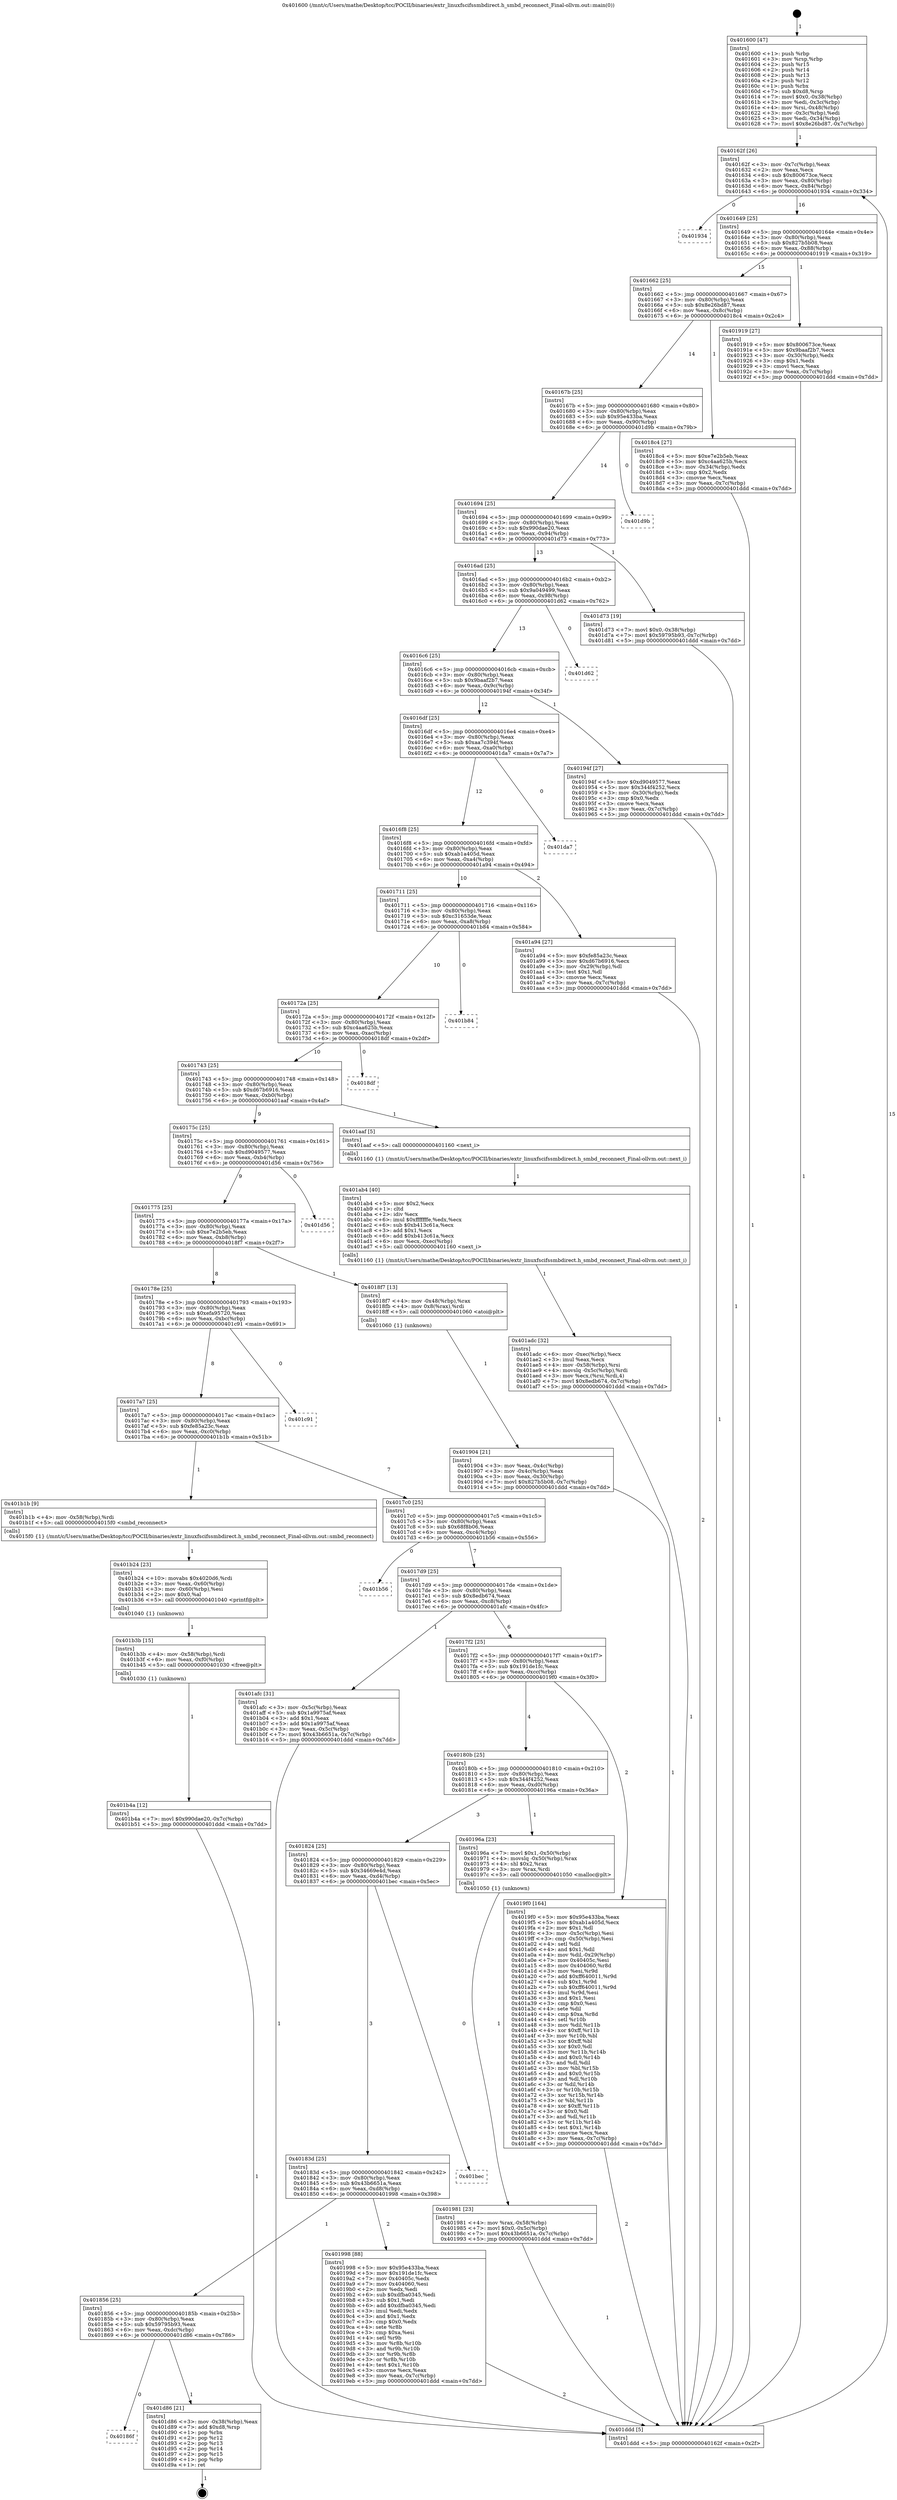 digraph "0x401600" {
  label = "0x401600 (/mnt/c/Users/mathe/Desktop/tcc/POCII/binaries/extr_linuxfscifssmbdirect.h_smbd_reconnect_Final-ollvm.out::main(0))"
  labelloc = "t"
  node[shape=record]

  Entry [label="",width=0.3,height=0.3,shape=circle,fillcolor=black,style=filled]
  "0x40162f" [label="{
     0x40162f [26]\l
     | [instrs]\l
     &nbsp;&nbsp;0x40162f \<+3\>: mov -0x7c(%rbp),%eax\l
     &nbsp;&nbsp;0x401632 \<+2\>: mov %eax,%ecx\l
     &nbsp;&nbsp;0x401634 \<+6\>: sub $0x800673ce,%ecx\l
     &nbsp;&nbsp;0x40163a \<+3\>: mov %eax,-0x80(%rbp)\l
     &nbsp;&nbsp;0x40163d \<+6\>: mov %ecx,-0x84(%rbp)\l
     &nbsp;&nbsp;0x401643 \<+6\>: je 0000000000401934 \<main+0x334\>\l
  }"]
  "0x401934" [label="{
     0x401934\l
  }", style=dashed]
  "0x401649" [label="{
     0x401649 [25]\l
     | [instrs]\l
     &nbsp;&nbsp;0x401649 \<+5\>: jmp 000000000040164e \<main+0x4e\>\l
     &nbsp;&nbsp;0x40164e \<+3\>: mov -0x80(%rbp),%eax\l
     &nbsp;&nbsp;0x401651 \<+5\>: sub $0x827b5b08,%eax\l
     &nbsp;&nbsp;0x401656 \<+6\>: mov %eax,-0x88(%rbp)\l
     &nbsp;&nbsp;0x40165c \<+6\>: je 0000000000401919 \<main+0x319\>\l
  }"]
  Exit [label="",width=0.3,height=0.3,shape=circle,fillcolor=black,style=filled,peripheries=2]
  "0x401919" [label="{
     0x401919 [27]\l
     | [instrs]\l
     &nbsp;&nbsp;0x401919 \<+5\>: mov $0x800673ce,%eax\l
     &nbsp;&nbsp;0x40191e \<+5\>: mov $0x9baaf2b7,%ecx\l
     &nbsp;&nbsp;0x401923 \<+3\>: mov -0x30(%rbp),%edx\l
     &nbsp;&nbsp;0x401926 \<+3\>: cmp $0x1,%edx\l
     &nbsp;&nbsp;0x401929 \<+3\>: cmovl %ecx,%eax\l
     &nbsp;&nbsp;0x40192c \<+3\>: mov %eax,-0x7c(%rbp)\l
     &nbsp;&nbsp;0x40192f \<+5\>: jmp 0000000000401ddd \<main+0x7dd\>\l
  }"]
  "0x401662" [label="{
     0x401662 [25]\l
     | [instrs]\l
     &nbsp;&nbsp;0x401662 \<+5\>: jmp 0000000000401667 \<main+0x67\>\l
     &nbsp;&nbsp;0x401667 \<+3\>: mov -0x80(%rbp),%eax\l
     &nbsp;&nbsp;0x40166a \<+5\>: sub $0x8e26bd87,%eax\l
     &nbsp;&nbsp;0x40166f \<+6\>: mov %eax,-0x8c(%rbp)\l
     &nbsp;&nbsp;0x401675 \<+6\>: je 00000000004018c4 \<main+0x2c4\>\l
  }"]
  "0x40186f" [label="{
     0x40186f\l
  }", style=dashed]
  "0x4018c4" [label="{
     0x4018c4 [27]\l
     | [instrs]\l
     &nbsp;&nbsp;0x4018c4 \<+5\>: mov $0xe7e2b5eb,%eax\l
     &nbsp;&nbsp;0x4018c9 \<+5\>: mov $0xc4aa625b,%ecx\l
     &nbsp;&nbsp;0x4018ce \<+3\>: mov -0x34(%rbp),%edx\l
     &nbsp;&nbsp;0x4018d1 \<+3\>: cmp $0x2,%edx\l
     &nbsp;&nbsp;0x4018d4 \<+3\>: cmovne %ecx,%eax\l
     &nbsp;&nbsp;0x4018d7 \<+3\>: mov %eax,-0x7c(%rbp)\l
     &nbsp;&nbsp;0x4018da \<+5\>: jmp 0000000000401ddd \<main+0x7dd\>\l
  }"]
  "0x40167b" [label="{
     0x40167b [25]\l
     | [instrs]\l
     &nbsp;&nbsp;0x40167b \<+5\>: jmp 0000000000401680 \<main+0x80\>\l
     &nbsp;&nbsp;0x401680 \<+3\>: mov -0x80(%rbp),%eax\l
     &nbsp;&nbsp;0x401683 \<+5\>: sub $0x95e433ba,%eax\l
     &nbsp;&nbsp;0x401688 \<+6\>: mov %eax,-0x90(%rbp)\l
     &nbsp;&nbsp;0x40168e \<+6\>: je 0000000000401d9b \<main+0x79b\>\l
  }"]
  "0x401ddd" [label="{
     0x401ddd [5]\l
     | [instrs]\l
     &nbsp;&nbsp;0x401ddd \<+5\>: jmp 000000000040162f \<main+0x2f\>\l
  }"]
  "0x401600" [label="{
     0x401600 [47]\l
     | [instrs]\l
     &nbsp;&nbsp;0x401600 \<+1\>: push %rbp\l
     &nbsp;&nbsp;0x401601 \<+3\>: mov %rsp,%rbp\l
     &nbsp;&nbsp;0x401604 \<+2\>: push %r15\l
     &nbsp;&nbsp;0x401606 \<+2\>: push %r14\l
     &nbsp;&nbsp;0x401608 \<+2\>: push %r13\l
     &nbsp;&nbsp;0x40160a \<+2\>: push %r12\l
     &nbsp;&nbsp;0x40160c \<+1\>: push %rbx\l
     &nbsp;&nbsp;0x40160d \<+7\>: sub $0xd8,%rsp\l
     &nbsp;&nbsp;0x401614 \<+7\>: movl $0x0,-0x38(%rbp)\l
     &nbsp;&nbsp;0x40161b \<+3\>: mov %edi,-0x3c(%rbp)\l
     &nbsp;&nbsp;0x40161e \<+4\>: mov %rsi,-0x48(%rbp)\l
     &nbsp;&nbsp;0x401622 \<+3\>: mov -0x3c(%rbp),%edi\l
     &nbsp;&nbsp;0x401625 \<+3\>: mov %edi,-0x34(%rbp)\l
     &nbsp;&nbsp;0x401628 \<+7\>: movl $0x8e26bd87,-0x7c(%rbp)\l
  }"]
  "0x401d86" [label="{
     0x401d86 [21]\l
     | [instrs]\l
     &nbsp;&nbsp;0x401d86 \<+3\>: mov -0x38(%rbp),%eax\l
     &nbsp;&nbsp;0x401d89 \<+7\>: add $0xd8,%rsp\l
     &nbsp;&nbsp;0x401d90 \<+1\>: pop %rbx\l
     &nbsp;&nbsp;0x401d91 \<+2\>: pop %r12\l
     &nbsp;&nbsp;0x401d93 \<+2\>: pop %r13\l
     &nbsp;&nbsp;0x401d95 \<+2\>: pop %r14\l
     &nbsp;&nbsp;0x401d97 \<+2\>: pop %r15\l
     &nbsp;&nbsp;0x401d99 \<+1\>: pop %rbp\l
     &nbsp;&nbsp;0x401d9a \<+1\>: ret\l
  }"]
  "0x401d9b" [label="{
     0x401d9b\l
  }", style=dashed]
  "0x401694" [label="{
     0x401694 [25]\l
     | [instrs]\l
     &nbsp;&nbsp;0x401694 \<+5\>: jmp 0000000000401699 \<main+0x99\>\l
     &nbsp;&nbsp;0x401699 \<+3\>: mov -0x80(%rbp),%eax\l
     &nbsp;&nbsp;0x40169c \<+5\>: sub $0x990dae20,%eax\l
     &nbsp;&nbsp;0x4016a1 \<+6\>: mov %eax,-0x94(%rbp)\l
     &nbsp;&nbsp;0x4016a7 \<+6\>: je 0000000000401d73 \<main+0x773\>\l
  }"]
  "0x401b4a" [label="{
     0x401b4a [12]\l
     | [instrs]\l
     &nbsp;&nbsp;0x401b4a \<+7\>: movl $0x990dae20,-0x7c(%rbp)\l
     &nbsp;&nbsp;0x401b51 \<+5\>: jmp 0000000000401ddd \<main+0x7dd\>\l
  }"]
  "0x401d73" [label="{
     0x401d73 [19]\l
     | [instrs]\l
     &nbsp;&nbsp;0x401d73 \<+7\>: movl $0x0,-0x38(%rbp)\l
     &nbsp;&nbsp;0x401d7a \<+7\>: movl $0x59795b93,-0x7c(%rbp)\l
     &nbsp;&nbsp;0x401d81 \<+5\>: jmp 0000000000401ddd \<main+0x7dd\>\l
  }"]
  "0x4016ad" [label="{
     0x4016ad [25]\l
     | [instrs]\l
     &nbsp;&nbsp;0x4016ad \<+5\>: jmp 00000000004016b2 \<main+0xb2\>\l
     &nbsp;&nbsp;0x4016b2 \<+3\>: mov -0x80(%rbp),%eax\l
     &nbsp;&nbsp;0x4016b5 \<+5\>: sub $0x9a049499,%eax\l
     &nbsp;&nbsp;0x4016ba \<+6\>: mov %eax,-0x98(%rbp)\l
     &nbsp;&nbsp;0x4016c0 \<+6\>: je 0000000000401d62 \<main+0x762\>\l
  }"]
  "0x401b3b" [label="{
     0x401b3b [15]\l
     | [instrs]\l
     &nbsp;&nbsp;0x401b3b \<+4\>: mov -0x58(%rbp),%rdi\l
     &nbsp;&nbsp;0x401b3f \<+6\>: mov %eax,-0xf0(%rbp)\l
     &nbsp;&nbsp;0x401b45 \<+5\>: call 0000000000401030 \<free@plt\>\l
     | [calls]\l
     &nbsp;&nbsp;0x401030 \{1\} (unknown)\l
  }"]
  "0x401d62" [label="{
     0x401d62\l
  }", style=dashed]
  "0x4016c6" [label="{
     0x4016c6 [25]\l
     | [instrs]\l
     &nbsp;&nbsp;0x4016c6 \<+5\>: jmp 00000000004016cb \<main+0xcb\>\l
     &nbsp;&nbsp;0x4016cb \<+3\>: mov -0x80(%rbp),%eax\l
     &nbsp;&nbsp;0x4016ce \<+5\>: sub $0x9baaf2b7,%eax\l
     &nbsp;&nbsp;0x4016d3 \<+6\>: mov %eax,-0x9c(%rbp)\l
     &nbsp;&nbsp;0x4016d9 \<+6\>: je 000000000040194f \<main+0x34f\>\l
  }"]
  "0x401b24" [label="{
     0x401b24 [23]\l
     | [instrs]\l
     &nbsp;&nbsp;0x401b24 \<+10\>: movabs $0x4020d6,%rdi\l
     &nbsp;&nbsp;0x401b2e \<+3\>: mov %eax,-0x60(%rbp)\l
     &nbsp;&nbsp;0x401b31 \<+3\>: mov -0x60(%rbp),%esi\l
     &nbsp;&nbsp;0x401b34 \<+2\>: mov $0x0,%al\l
     &nbsp;&nbsp;0x401b36 \<+5\>: call 0000000000401040 \<printf@plt\>\l
     | [calls]\l
     &nbsp;&nbsp;0x401040 \{1\} (unknown)\l
  }"]
  "0x40194f" [label="{
     0x40194f [27]\l
     | [instrs]\l
     &nbsp;&nbsp;0x40194f \<+5\>: mov $0xd9049577,%eax\l
     &nbsp;&nbsp;0x401954 \<+5\>: mov $0x344f4252,%ecx\l
     &nbsp;&nbsp;0x401959 \<+3\>: mov -0x30(%rbp),%edx\l
     &nbsp;&nbsp;0x40195c \<+3\>: cmp $0x0,%edx\l
     &nbsp;&nbsp;0x40195f \<+3\>: cmove %ecx,%eax\l
     &nbsp;&nbsp;0x401962 \<+3\>: mov %eax,-0x7c(%rbp)\l
     &nbsp;&nbsp;0x401965 \<+5\>: jmp 0000000000401ddd \<main+0x7dd\>\l
  }"]
  "0x4016df" [label="{
     0x4016df [25]\l
     | [instrs]\l
     &nbsp;&nbsp;0x4016df \<+5\>: jmp 00000000004016e4 \<main+0xe4\>\l
     &nbsp;&nbsp;0x4016e4 \<+3\>: mov -0x80(%rbp),%eax\l
     &nbsp;&nbsp;0x4016e7 \<+5\>: sub $0xaa7c394f,%eax\l
     &nbsp;&nbsp;0x4016ec \<+6\>: mov %eax,-0xa0(%rbp)\l
     &nbsp;&nbsp;0x4016f2 \<+6\>: je 0000000000401da7 \<main+0x7a7\>\l
  }"]
  "0x401adc" [label="{
     0x401adc [32]\l
     | [instrs]\l
     &nbsp;&nbsp;0x401adc \<+6\>: mov -0xec(%rbp),%ecx\l
     &nbsp;&nbsp;0x401ae2 \<+3\>: imul %eax,%ecx\l
     &nbsp;&nbsp;0x401ae5 \<+4\>: mov -0x58(%rbp),%rsi\l
     &nbsp;&nbsp;0x401ae9 \<+4\>: movslq -0x5c(%rbp),%rdi\l
     &nbsp;&nbsp;0x401aed \<+3\>: mov %ecx,(%rsi,%rdi,4)\l
     &nbsp;&nbsp;0x401af0 \<+7\>: movl $0x8edb674,-0x7c(%rbp)\l
     &nbsp;&nbsp;0x401af7 \<+5\>: jmp 0000000000401ddd \<main+0x7dd\>\l
  }"]
  "0x401da7" [label="{
     0x401da7\l
  }", style=dashed]
  "0x4016f8" [label="{
     0x4016f8 [25]\l
     | [instrs]\l
     &nbsp;&nbsp;0x4016f8 \<+5\>: jmp 00000000004016fd \<main+0xfd\>\l
     &nbsp;&nbsp;0x4016fd \<+3\>: mov -0x80(%rbp),%eax\l
     &nbsp;&nbsp;0x401700 \<+5\>: sub $0xab1a405d,%eax\l
     &nbsp;&nbsp;0x401705 \<+6\>: mov %eax,-0xa4(%rbp)\l
     &nbsp;&nbsp;0x40170b \<+6\>: je 0000000000401a94 \<main+0x494\>\l
  }"]
  "0x401ab4" [label="{
     0x401ab4 [40]\l
     | [instrs]\l
     &nbsp;&nbsp;0x401ab4 \<+5\>: mov $0x2,%ecx\l
     &nbsp;&nbsp;0x401ab9 \<+1\>: cltd\l
     &nbsp;&nbsp;0x401aba \<+2\>: idiv %ecx\l
     &nbsp;&nbsp;0x401abc \<+6\>: imul $0xfffffffe,%edx,%ecx\l
     &nbsp;&nbsp;0x401ac2 \<+6\>: sub $0xb413c61a,%ecx\l
     &nbsp;&nbsp;0x401ac8 \<+3\>: add $0x1,%ecx\l
     &nbsp;&nbsp;0x401acb \<+6\>: add $0xb413c61a,%ecx\l
     &nbsp;&nbsp;0x401ad1 \<+6\>: mov %ecx,-0xec(%rbp)\l
     &nbsp;&nbsp;0x401ad7 \<+5\>: call 0000000000401160 \<next_i\>\l
     | [calls]\l
     &nbsp;&nbsp;0x401160 \{1\} (/mnt/c/Users/mathe/Desktop/tcc/POCII/binaries/extr_linuxfscifssmbdirect.h_smbd_reconnect_Final-ollvm.out::next_i)\l
  }"]
  "0x401a94" [label="{
     0x401a94 [27]\l
     | [instrs]\l
     &nbsp;&nbsp;0x401a94 \<+5\>: mov $0xfe85a23c,%eax\l
     &nbsp;&nbsp;0x401a99 \<+5\>: mov $0xd67b6916,%ecx\l
     &nbsp;&nbsp;0x401a9e \<+3\>: mov -0x29(%rbp),%dl\l
     &nbsp;&nbsp;0x401aa1 \<+3\>: test $0x1,%dl\l
     &nbsp;&nbsp;0x401aa4 \<+3\>: cmovne %ecx,%eax\l
     &nbsp;&nbsp;0x401aa7 \<+3\>: mov %eax,-0x7c(%rbp)\l
     &nbsp;&nbsp;0x401aaa \<+5\>: jmp 0000000000401ddd \<main+0x7dd\>\l
  }"]
  "0x401711" [label="{
     0x401711 [25]\l
     | [instrs]\l
     &nbsp;&nbsp;0x401711 \<+5\>: jmp 0000000000401716 \<main+0x116\>\l
     &nbsp;&nbsp;0x401716 \<+3\>: mov -0x80(%rbp),%eax\l
     &nbsp;&nbsp;0x401719 \<+5\>: sub $0xc31653de,%eax\l
     &nbsp;&nbsp;0x40171e \<+6\>: mov %eax,-0xa8(%rbp)\l
     &nbsp;&nbsp;0x401724 \<+6\>: je 0000000000401b84 \<main+0x584\>\l
  }"]
  "0x401856" [label="{
     0x401856 [25]\l
     | [instrs]\l
     &nbsp;&nbsp;0x401856 \<+5\>: jmp 000000000040185b \<main+0x25b\>\l
     &nbsp;&nbsp;0x40185b \<+3\>: mov -0x80(%rbp),%eax\l
     &nbsp;&nbsp;0x40185e \<+5\>: sub $0x59795b93,%eax\l
     &nbsp;&nbsp;0x401863 \<+6\>: mov %eax,-0xdc(%rbp)\l
     &nbsp;&nbsp;0x401869 \<+6\>: je 0000000000401d86 \<main+0x786\>\l
  }"]
  "0x401b84" [label="{
     0x401b84\l
  }", style=dashed]
  "0x40172a" [label="{
     0x40172a [25]\l
     | [instrs]\l
     &nbsp;&nbsp;0x40172a \<+5\>: jmp 000000000040172f \<main+0x12f\>\l
     &nbsp;&nbsp;0x40172f \<+3\>: mov -0x80(%rbp),%eax\l
     &nbsp;&nbsp;0x401732 \<+5\>: sub $0xc4aa625b,%eax\l
     &nbsp;&nbsp;0x401737 \<+6\>: mov %eax,-0xac(%rbp)\l
     &nbsp;&nbsp;0x40173d \<+6\>: je 00000000004018df \<main+0x2df\>\l
  }"]
  "0x401998" [label="{
     0x401998 [88]\l
     | [instrs]\l
     &nbsp;&nbsp;0x401998 \<+5\>: mov $0x95e433ba,%eax\l
     &nbsp;&nbsp;0x40199d \<+5\>: mov $0x191de1fc,%ecx\l
     &nbsp;&nbsp;0x4019a2 \<+7\>: mov 0x40405c,%edx\l
     &nbsp;&nbsp;0x4019a9 \<+7\>: mov 0x404060,%esi\l
     &nbsp;&nbsp;0x4019b0 \<+2\>: mov %edx,%edi\l
     &nbsp;&nbsp;0x4019b2 \<+6\>: sub $0xdfba0345,%edi\l
     &nbsp;&nbsp;0x4019b8 \<+3\>: sub $0x1,%edi\l
     &nbsp;&nbsp;0x4019bb \<+6\>: add $0xdfba0345,%edi\l
     &nbsp;&nbsp;0x4019c1 \<+3\>: imul %edi,%edx\l
     &nbsp;&nbsp;0x4019c4 \<+3\>: and $0x1,%edx\l
     &nbsp;&nbsp;0x4019c7 \<+3\>: cmp $0x0,%edx\l
     &nbsp;&nbsp;0x4019ca \<+4\>: sete %r8b\l
     &nbsp;&nbsp;0x4019ce \<+3\>: cmp $0xa,%esi\l
     &nbsp;&nbsp;0x4019d1 \<+4\>: setl %r9b\l
     &nbsp;&nbsp;0x4019d5 \<+3\>: mov %r8b,%r10b\l
     &nbsp;&nbsp;0x4019d8 \<+3\>: and %r9b,%r10b\l
     &nbsp;&nbsp;0x4019db \<+3\>: xor %r9b,%r8b\l
     &nbsp;&nbsp;0x4019de \<+3\>: or %r8b,%r10b\l
     &nbsp;&nbsp;0x4019e1 \<+4\>: test $0x1,%r10b\l
     &nbsp;&nbsp;0x4019e5 \<+3\>: cmovne %ecx,%eax\l
     &nbsp;&nbsp;0x4019e8 \<+3\>: mov %eax,-0x7c(%rbp)\l
     &nbsp;&nbsp;0x4019eb \<+5\>: jmp 0000000000401ddd \<main+0x7dd\>\l
  }"]
  "0x4018df" [label="{
     0x4018df\l
  }", style=dashed]
  "0x401743" [label="{
     0x401743 [25]\l
     | [instrs]\l
     &nbsp;&nbsp;0x401743 \<+5\>: jmp 0000000000401748 \<main+0x148\>\l
     &nbsp;&nbsp;0x401748 \<+3\>: mov -0x80(%rbp),%eax\l
     &nbsp;&nbsp;0x40174b \<+5\>: sub $0xd67b6916,%eax\l
     &nbsp;&nbsp;0x401750 \<+6\>: mov %eax,-0xb0(%rbp)\l
     &nbsp;&nbsp;0x401756 \<+6\>: je 0000000000401aaf \<main+0x4af\>\l
  }"]
  "0x40183d" [label="{
     0x40183d [25]\l
     | [instrs]\l
     &nbsp;&nbsp;0x40183d \<+5\>: jmp 0000000000401842 \<main+0x242\>\l
     &nbsp;&nbsp;0x401842 \<+3\>: mov -0x80(%rbp),%eax\l
     &nbsp;&nbsp;0x401845 \<+5\>: sub $0x43b6651a,%eax\l
     &nbsp;&nbsp;0x40184a \<+6\>: mov %eax,-0xd8(%rbp)\l
     &nbsp;&nbsp;0x401850 \<+6\>: je 0000000000401998 \<main+0x398\>\l
  }"]
  "0x401aaf" [label="{
     0x401aaf [5]\l
     | [instrs]\l
     &nbsp;&nbsp;0x401aaf \<+5\>: call 0000000000401160 \<next_i\>\l
     | [calls]\l
     &nbsp;&nbsp;0x401160 \{1\} (/mnt/c/Users/mathe/Desktop/tcc/POCII/binaries/extr_linuxfscifssmbdirect.h_smbd_reconnect_Final-ollvm.out::next_i)\l
  }"]
  "0x40175c" [label="{
     0x40175c [25]\l
     | [instrs]\l
     &nbsp;&nbsp;0x40175c \<+5\>: jmp 0000000000401761 \<main+0x161\>\l
     &nbsp;&nbsp;0x401761 \<+3\>: mov -0x80(%rbp),%eax\l
     &nbsp;&nbsp;0x401764 \<+5\>: sub $0xd9049577,%eax\l
     &nbsp;&nbsp;0x401769 \<+6\>: mov %eax,-0xb4(%rbp)\l
     &nbsp;&nbsp;0x40176f \<+6\>: je 0000000000401d56 \<main+0x756\>\l
  }"]
  "0x401bec" [label="{
     0x401bec\l
  }", style=dashed]
  "0x401d56" [label="{
     0x401d56\l
  }", style=dashed]
  "0x401775" [label="{
     0x401775 [25]\l
     | [instrs]\l
     &nbsp;&nbsp;0x401775 \<+5\>: jmp 000000000040177a \<main+0x17a\>\l
     &nbsp;&nbsp;0x40177a \<+3\>: mov -0x80(%rbp),%eax\l
     &nbsp;&nbsp;0x40177d \<+5\>: sub $0xe7e2b5eb,%eax\l
     &nbsp;&nbsp;0x401782 \<+6\>: mov %eax,-0xb8(%rbp)\l
     &nbsp;&nbsp;0x401788 \<+6\>: je 00000000004018f7 \<main+0x2f7\>\l
  }"]
  "0x401981" [label="{
     0x401981 [23]\l
     | [instrs]\l
     &nbsp;&nbsp;0x401981 \<+4\>: mov %rax,-0x58(%rbp)\l
     &nbsp;&nbsp;0x401985 \<+7\>: movl $0x0,-0x5c(%rbp)\l
     &nbsp;&nbsp;0x40198c \<+7\>: movl $0x43b6651a,-0x7c(%rbp)\l
     &nbsp;&nbsp;0x401993 \<+5\>: jmp 0000000000401ddd \<main+0x7dd\>\l
  }"]
  "0x4018f7" [label="{
     0x4018f7 [13]\l
     | [instrs]\l
     &nbsp;&nbsp;0x4018f7 \<+4\>: mov -0x48(%rbp),%rax\l
     &nbsp;&nbsp;0x4018fb \<+4\>: mov 0x8(%rax),%rdi\l
     &nbsp;&nbsp;0x4018ff \<+5\>: call 0000000000401060 \<atoi@plt\>\l
     | [calls]\l
     &nbsp;&nbsp;0x401060 \{1\} (unknown)\l
  }"]
  "0x40178e" [label="{
     0x40178e [25]\l
     | [instrs]\l
     &nbsp;&nbsp;0x40178e \<+5\>: jmp 0000000000401793 \<main+0x193\>\l
     &nbsp;&nbsp;0x401793 \<+3\>: mov -0x80(%rbp),%eax\l
     &nbsp;&nbsp;0x401796 \<+5\>: sub $0xefa95720,%eax\l
     &nbsp;&nbsp;0x40179b \<+6\>: mov %eax,-0xbc(%rbp)\l
     &nbsp;&nbsp;0x4017a1 \<+6\>: je 0000000000401c91 \<main+0x691\>\l
  }"]
  "0x401904" [label="{
     0x401904 [21]\l
     | [instrs]\l
     &nbsp;&nbsp;0x401904 \<+3\>: mov %eax,-0x4c(%rbp)\l
     &nbsp;&nbsp;0x401907 \<+3\>: mov -0x4c(%rbp),%eax\l
     &nbsp;&nbsp;0x40190a \<+3\>: mov %eax,-0x30(%rbp)\l
     &nbsp;&nbsp;0x40190d \<+7\>: movl $0x827b5b08,-0x7c(%rbp)\l
     &nbsp;&nbsp;0x401914 \<+5\>: jmp 0000000000401ddd \<main+0x7dd\>\l
  }"]
  "0x401824" [label="{
     0x401824 [25]\l
     | [instrs]\l
     &nbsp;&nbsp;0x401824 \<+5\>: jmp 0000000000401829 \<main+0x229\>\l
     &nbsp;&nbsp;0x401829 \<+3\>: mov -0x80(%rbp),%eax\l
     &nbsp;&nbsp;0x40182c \<+5\>: sub $0x34669e4d,%eax\l
     &nbsp;&nbsp;0x401831 \<+6\>: mov %eax,-0xd4(%rbp)\l
     &nbsp;&nbsp;0x401837 \<+6\>: je 0000000000401bec \<main+0x5ec\>\l
  }"]
  "0x401c91" [label="{
     0x401c91\l
  }", style=dashed]
  "0x4017a7" [label="{
     0x4017a7 [25]\l
     | [instrs]\l
     &nbsp;&nbsp;0x4017a7 \<+5\>: jmp 00000000004017ac \<main+0x1ac\>\l
     &nbsp;&nbsp;0x4017ac \<+3\>: mov -0x80(%rbp),%eax\l
     &nbsp;&nbsp;0x4017af \<+5\>: sub $0xfe85a23c,%eax\l
     &nbsp;&nbsp;0x4017b4 \<+6\>: mov %eax,-0xc0(%rbp)\l
     &nbsp;&nbsp;0x4017ba \<+6\>: je 0000000000401b1b \<main+0x51b\>\l
  }"]
  "0x40196a" [label="{
     0x40196a [23]\l
     | [instrs]\l
     &nbsp;&nbsp;0x40196a \<+7\>: movl $0x1,-0x50(%rbp)\l
     &nbsp;&nbsp;0x401971 \<+4\>: movslq -0x50(%rbp),%rax\l
     &nbsp;&nbsp;0x401975 \<+4\>: shl $0x2,%rax\l
     &nbsp;&nbsp;0x401979 \<+3\>: mov %rax,%rdi\l
     &nbsp;&nbsp;0x40197c \<+5\>: call 0000000000401050 \<malloc@plt\>\l
     | [calls]\l
     &nbsp;&nbsp;0x401050 \{1\} (unknown)\l
  }"]
  "0x401b1b" [label="{
     0x401b1b [9]\l
     | [instrs]\l
     &nbsp;&nbsp;0x401b1b \<+4\>: mov -0x58(%rbp),%rdi\l
     &nbsp;&nbsp;0x401b1f \<+5\>: call 00000000004015f0 \<smbd_reconnect\>\l
     | [calls]\l
     &nbsp;&nbsp;0x4015f0 \{1\} (/mnt/c/Users/mathe/Desktop/tcc/POCII/binaries/extr_linuxfscifssmbdirect.h_smbd_reconnect_Final-ollvm.out::smbd_reconnect)\l
  }"]
  "0x4017c0" [label="{
     0x4017c0 [25]\l
     | [instrs]\l
     &nbsp;&nbsp;0x4017c0 \<+5\>: jmp 00000000004017c5 \<main+0x1c5\>\l
     &nbsp;&nbsp;0x4017c5 \<+3\>: mov -0x80(%rbp),%eax\l
     &nbsp;&nbsp;0x4017c8 \<+5\>: sub $0x68f8b06,%eax\l
     &nbsp;&nbsp;0x4017cd \<+6\>: mov %eax,-0xc4(%rbp)\l
     &nbsp;&nbsp;0x4017d3 \<+6\>: je 0000000000401b56 \<main+0x556\>\l
  }"]
  "0x40180b" [label="{
     0x40180b [25]\l
     | [instrs]\l
     &nbsp;&nbsp;0x40180b \<+5\>: jmp 0000000000401810 \<main+0x210\>\l
     &nbsp;&nbsp;0x401810 \<+3\>: mov -0x80(%rbp),%eax\l
     &nbsp;&nbsp;0x401813 \<+5\>: sub $0x344f4252,%eax\l
     &nbsp;&nbsp;0x401818 \<+6\>: mov %eax,-0xd0(%rbp)\l
     &nbsp;&nbsp;0x40181e \<+6\>: je 000000000040196a \<main+0x36a\>\l
  }"]
  "0x401b56" [label="{
     0x401b56\l
  }", style=dashed]
  "0x4017d9" [label="{
     0x4017d9 [25]\l
     | [instrs]\l
     &nbsp;&nbsp;0x4017d9 \<+5\>: jmp 00000000004017de \<main+0x1de\>\l
     &nbsp;&nbsp;0x4017de \<+3\>: mov -0x80(%rbp),%eax\l
     &nbsp;&nbsp;0x4017e1 \<+5\>: sub $0x8edb674,%eax\l
     &nbsp;&nbsp;0x4017e6 \<+6\>: mov %eax,-0xc8(%rbp)\l
     &nbsp;&nbsp;0x4017ec \<+6\>: je 0000000000401afc \<main+0x4fc\>\l
  }"]
  "0x4019f0" [label="{
     0x4019f0 [164]\l
     | [instrs]\l
     &nbsp;&nbsp;0x4019f0 \<+5\>: mov $0x95e433ba,%eax\l
     &nbsp;&nbsp;0x4019f5 \<+5\>: mov $0xab1a405d,%ecx\l
     &nbsp;&nbsp;0x4019fa \<+2\>: mov $0x1,%dl\l
     &nbsp;&nbsp;0x4019fc \<+3\>: mov -0x5c(%rbp),%esi\l
     &nbsp;&nbsp;0x4019ff \<+3\>: cmp -0x50(%rbp),%esi\l
     &nbsp;&nbsp;0x401a02 \<+4\>: setl %dil\l
     &nbsp;&nbsp;0x401a06 \<+4\>: and $0x1,%dil\l
     &nbsp;&nbsp;0x401a0a \<+4\>: mov %dil,-0x29(%rbp)\l
     &nbsp;&nbsp;0x401a0e \<+7\>: mov 0x40405c,%esi\l
     &nbsp;&nbsp;0x401a15 \<+8\>: mov 0x404060,%r8d\l
     &nbsp;&nbsp;0x401a1d \<+3\>: mov %esi,%r9d\l
     &nbsp;&nbsp;0x401a20 \<+7\>: add $0xff640011,%r9d\l
     &nbsp;&nbsp;0x401a27 \<+4\>: sub $0x1,%r9d\l
     &nbsp;&nbsp;0x401a2b \<+7\>: sub $0xff640011,%r9d\l
     &nbsp;&nbsp;0x401a32 \<+4\>: imul %r9d,%esi\l
     &nbsp;&nbsp;0x401a36 \<+3\>: and $0x1,%esi\l
     &nbsp;&nbsp;0x401a39 \<+3\>: cmp $0x0,%esi\l
     &nbsp;&nbsp;0x401a3c \<+4\>: sete %dil\l
     &nbsp;&nbsp;0x401a40 \<+4\>: cmp $0xa,%r8d\l
     &nbsp;&nbsp;0x401a44 \<+4\>: setl %r10b\l
     &nbsp;&nbsp;0x401a48 \<+3\>: mov %dil,%r11b\l
     &nbsp;&nbsp;0x401a4b \<+4\>: xor $0xff,%r11b\l
     &nbsp;&nbsp;0x401a4f \<+3\>: mov %r10b,%bl\l
     &nbsp;&nbsp;0x401a52 \<+3\>: xor $0xff,%bl\l
     &nbsp;&nbsp;0x401a55 \<+3\>: xor $0x0,%dl\l
     &nbsp;&nbsp;0x401a58 \<+3\>: mov %r11b,%r14b\l
     &nbsp;&nbsp;0x401a5b \<+4\>: and $0x0,%r14b\l
     &nbsp;&nbsp;0x401a5f \<+3\>: and %dl,%dil\l
     &nbsp;&nbsp;0x401a62 \<+3\>: mov %bl,%r15b\l
     &nbsp;&nbsp;0x401a65 \<+4\>: and $0x0,%r15b\l
     &nbsp;&nbsp;0x401a69 \<+3\>: and %dl,%r10b\l
     &nbsp;&nbsp;0x401a6c \<+3\>: or %dil,%r14b\l
     &nbsp;&nbsp;0x401a6f \<+3\>: or %r10b,%r15b\l
     &nbsp;&nbsp;0x401a72 \<+3\>: xor %r15b,%r14b\l
     &nbsp;&nbsp;0x401a75 \<+3\>: or %bl,%r11b\l
     &nbsp;&nbsp;0x401a78 \<+4\>: xor $0xff,%r11b\l
     &nbsp;&nbsp;0x401a7c \<+3\>: or $0x0,%dl\l
     &nbsp;&nbsp;0x401a7f \<+3\>: and %dl,%r11b\l
     &nbsp;&nbsp;0x401a82 \<+3\>: or %r11b,%r14b\l
     &nbsp;&nbsp;0x401a85 \<+4\>: test $0x1,%r14b\l
     &nbsp;&nbsp;0x401a89 \<+3\>: cmovne %ecx,%eax\l
     &nbsp;&nbsp;0x401a8c \<+3\>: mov %eax,-0x7c(%rbp)\l
     &nbsp;&nbsp;0x401a8f \<+5\>: jmp 0000000000401ddd \<main+0x7dd\>\l
  }"]
  "0x401afc" [label="{
     0x401afc [31]\l
     | [instrs]\l
     &nbsp;&nbsp;0x401afc \<+3\>: mov -0x5c(%rbp),%eax\l
     &nbsp;&nbsp;0x401aff \<+5\>: sub $0x1a9975af,%eax\l
     &nbsp;&nbsp;0x401b04 \<+3\>: add $0x1,%eax\l
     &nbsp;&nbsp;0x401b07 \<+5\>: add $0x1a9975af,%eax\l
     &nbsp;&nbsp;0x401b0c \<+3\>: mov %eax,-0x5c(%rbp)\l
     &nbsp;&nbsp;0x401b0f \<+7\>: movl $0x43b6651a,-0x7c(%rbp)\l
     &nbsp;&nbsp;0x401b16 \<+5\>: jmp 0000000000401ddd \<main+0x7dd\>\l
  }"]
  "0x4017f2" [label="{
     0x4017f2 [25]\l
     | [instrs]\l
     &nbsp;&nbsp;0x4017f2 \<+5\>: jmp 00000000004017f7 \<main+0x1f7\>\l
     &nbsp;&nbsp;0x4017f7 \<+3\>: mov -0x80(%rbp),%eax\l
     &nbsp;&nbsp;0x4017fa \<+5\>: sub $0x191de1fc,%eax\l
     &nbsp;&nbsp;0x4017ff \<+6\>: mov %eax,-0xcc(%rbp)\l
     &nbsp;&nbsp;0x401805 \<+6\>: je 00000000004019f0 \<main+0x3f0\>\l
  }"]
  Entry -> "0x401600" [label=" 1"]
  "0x40162f" -> "0x401934" [label=" 0"]
  "0x40162f" -> "0x401649" [label=" 16"]
  "0x401d86" -> Exit [label=" 1"]
  "0x401649" -> "0x401919" [label=" 1"]
  "0x401649" -> "0x401662" [label=" 15"]
  "0x401856" -> "0x40186f" [label=" 0"]
  "0x401662" -> "0x4018c4" [label=" 1"]
  "0x401662" -> "0x40167b" [label=" 14"]
  "0x4018c4" -> "0x401ddd" [label=" 1"]
  "0x401600" -> "0x40162f" [label=" 1"]
  "0x401ddd" -> "0x40162f" [label=" 15"]
  "0x401856" -> "0x401d86" [label=" 1"]
  "0x40167b" -> "0x401d9b" [label=" 0"]
  "0x40167b" -> "0x401694" [label=" 14"]
  "0x401d73" -> "0x401ddd" [label=" 1"]
  "0x401694" -> "0x401d73" [label=" 1"]
  "0x401694" -> "0x4016ad" [label=" 13"]
  "0x401b4a" -> "0x401ddd" [label=" 1"]
  "0x4016ad" -> "0x401d62" [label=" 0"]
  "0x4016ad" -> "0x4016c6" [label=" 13"]
  "0x401b3b" -> "0x401b4a" [label=" 1"]
  "0x4016c6" -> "0x40194f" [label=" 1"]
  "0x4016c6" -> "0x4016df" [label=" 12"]
  "0x401b24" -> "0x401b3b" [label=" 1"]
  "0x4016df" -> "0x401da7" [label=" 0"]
  "0x4016df" -> "0x4016f8" [label=" 12"]
  "0x401b1b" -> "0x401b24" [label=" 1"]
  "0x4016f8" -> "0x401a94" [label=" 2"]
  "0x4016f8" -> "0x401711" [label=" 10"]
  "0x401afc" -> "0x401ddd" [label=" 1"]
  "0x401711" -> "0x401b84" [label=" 0"]
  "0x401711" -> "0x40172a" [label=" 10"]
  "0x401adc" -> "0x401ddd" [label=" 1"]
  "0x40172a" -> "0x4018df" [label=" 0"]
  "0x40172a" -> "0x401743" [label=" 10"]
  "0x401ab4" -> "0x401adc" [label=" 1"]
  "0x401743" -> "0x401aaf" [label=" 1"]
  "0x401743" -> "0x40175c" [label=" 9"]
  "0x401a94" -> "0x401ddd" [label=" 2"]
  "0x40175c" -> "0x401d56" [label=" 0"]
  "0x40175c" -> "0x401775" [label=" 9"]
  "0x4019f0" -> "0x401ddd" [label=" 2"]
  "0x401775" -> "0x4018f7" [label=" 1"]
  "0x401775" -> "0x40178e" [label=" 8"]
  "0x4018f7" -> "0x401904" [label=" 1"]
  "0x401904" -> "0x401ddd" [label=" 1"]
  "0x401919" -> "0x401ddd" [label=" 1"]
  "0x40194f" -> "0x401ddd" [label=" 1"]
  "0x40183d" -> "0x401856" [label=" 1"]
  "0x40178e" -> "0x401c91" [label=" 0"]
  "0x40178e" -> "0x4017a7" [label=" 8"]
  "0x40183d" -> "0x401998" [label=" 2"]
  "0x4017a7" -> "0x401b1b" [label=" 1"]
  "0x4017a7" -> "0x4017c0" [label=" 7"]
  "0x401aaf" -> "0x401ab4" [label=" 1"]
  "0x4017c0" -> "0x401b56" [label=" 0"]
  "0x4017c0" -> "0x4017d9" [label=" 7"]
  "0x401824" -> "0x401bec" [label=" 0"]
  "0x4017d9" -> "0x401afc" [label=" 1"]
  "0x4017d9" -> "0x4017f2" [label=" 6"]
  "0x401998" -> "0x401ddd" [label=" 2"]
  "0x4017f2" -> "0x4019f0" [label=" 2"]
  "0x4017f2" -> "0x40180b" [label=" 4"]
  "0x401824" -> "0x40183d" [label=" 3"]
  "0x40180b" -> "0x40196a" [label=" 1"]
  "0x40180b" -> "0x401824" [label=" 3"]
  "0x40196a" -> "0x401981" [label=" 1"]
  "0x401981" -> "0x401ddd" [label=" 1"]
}
